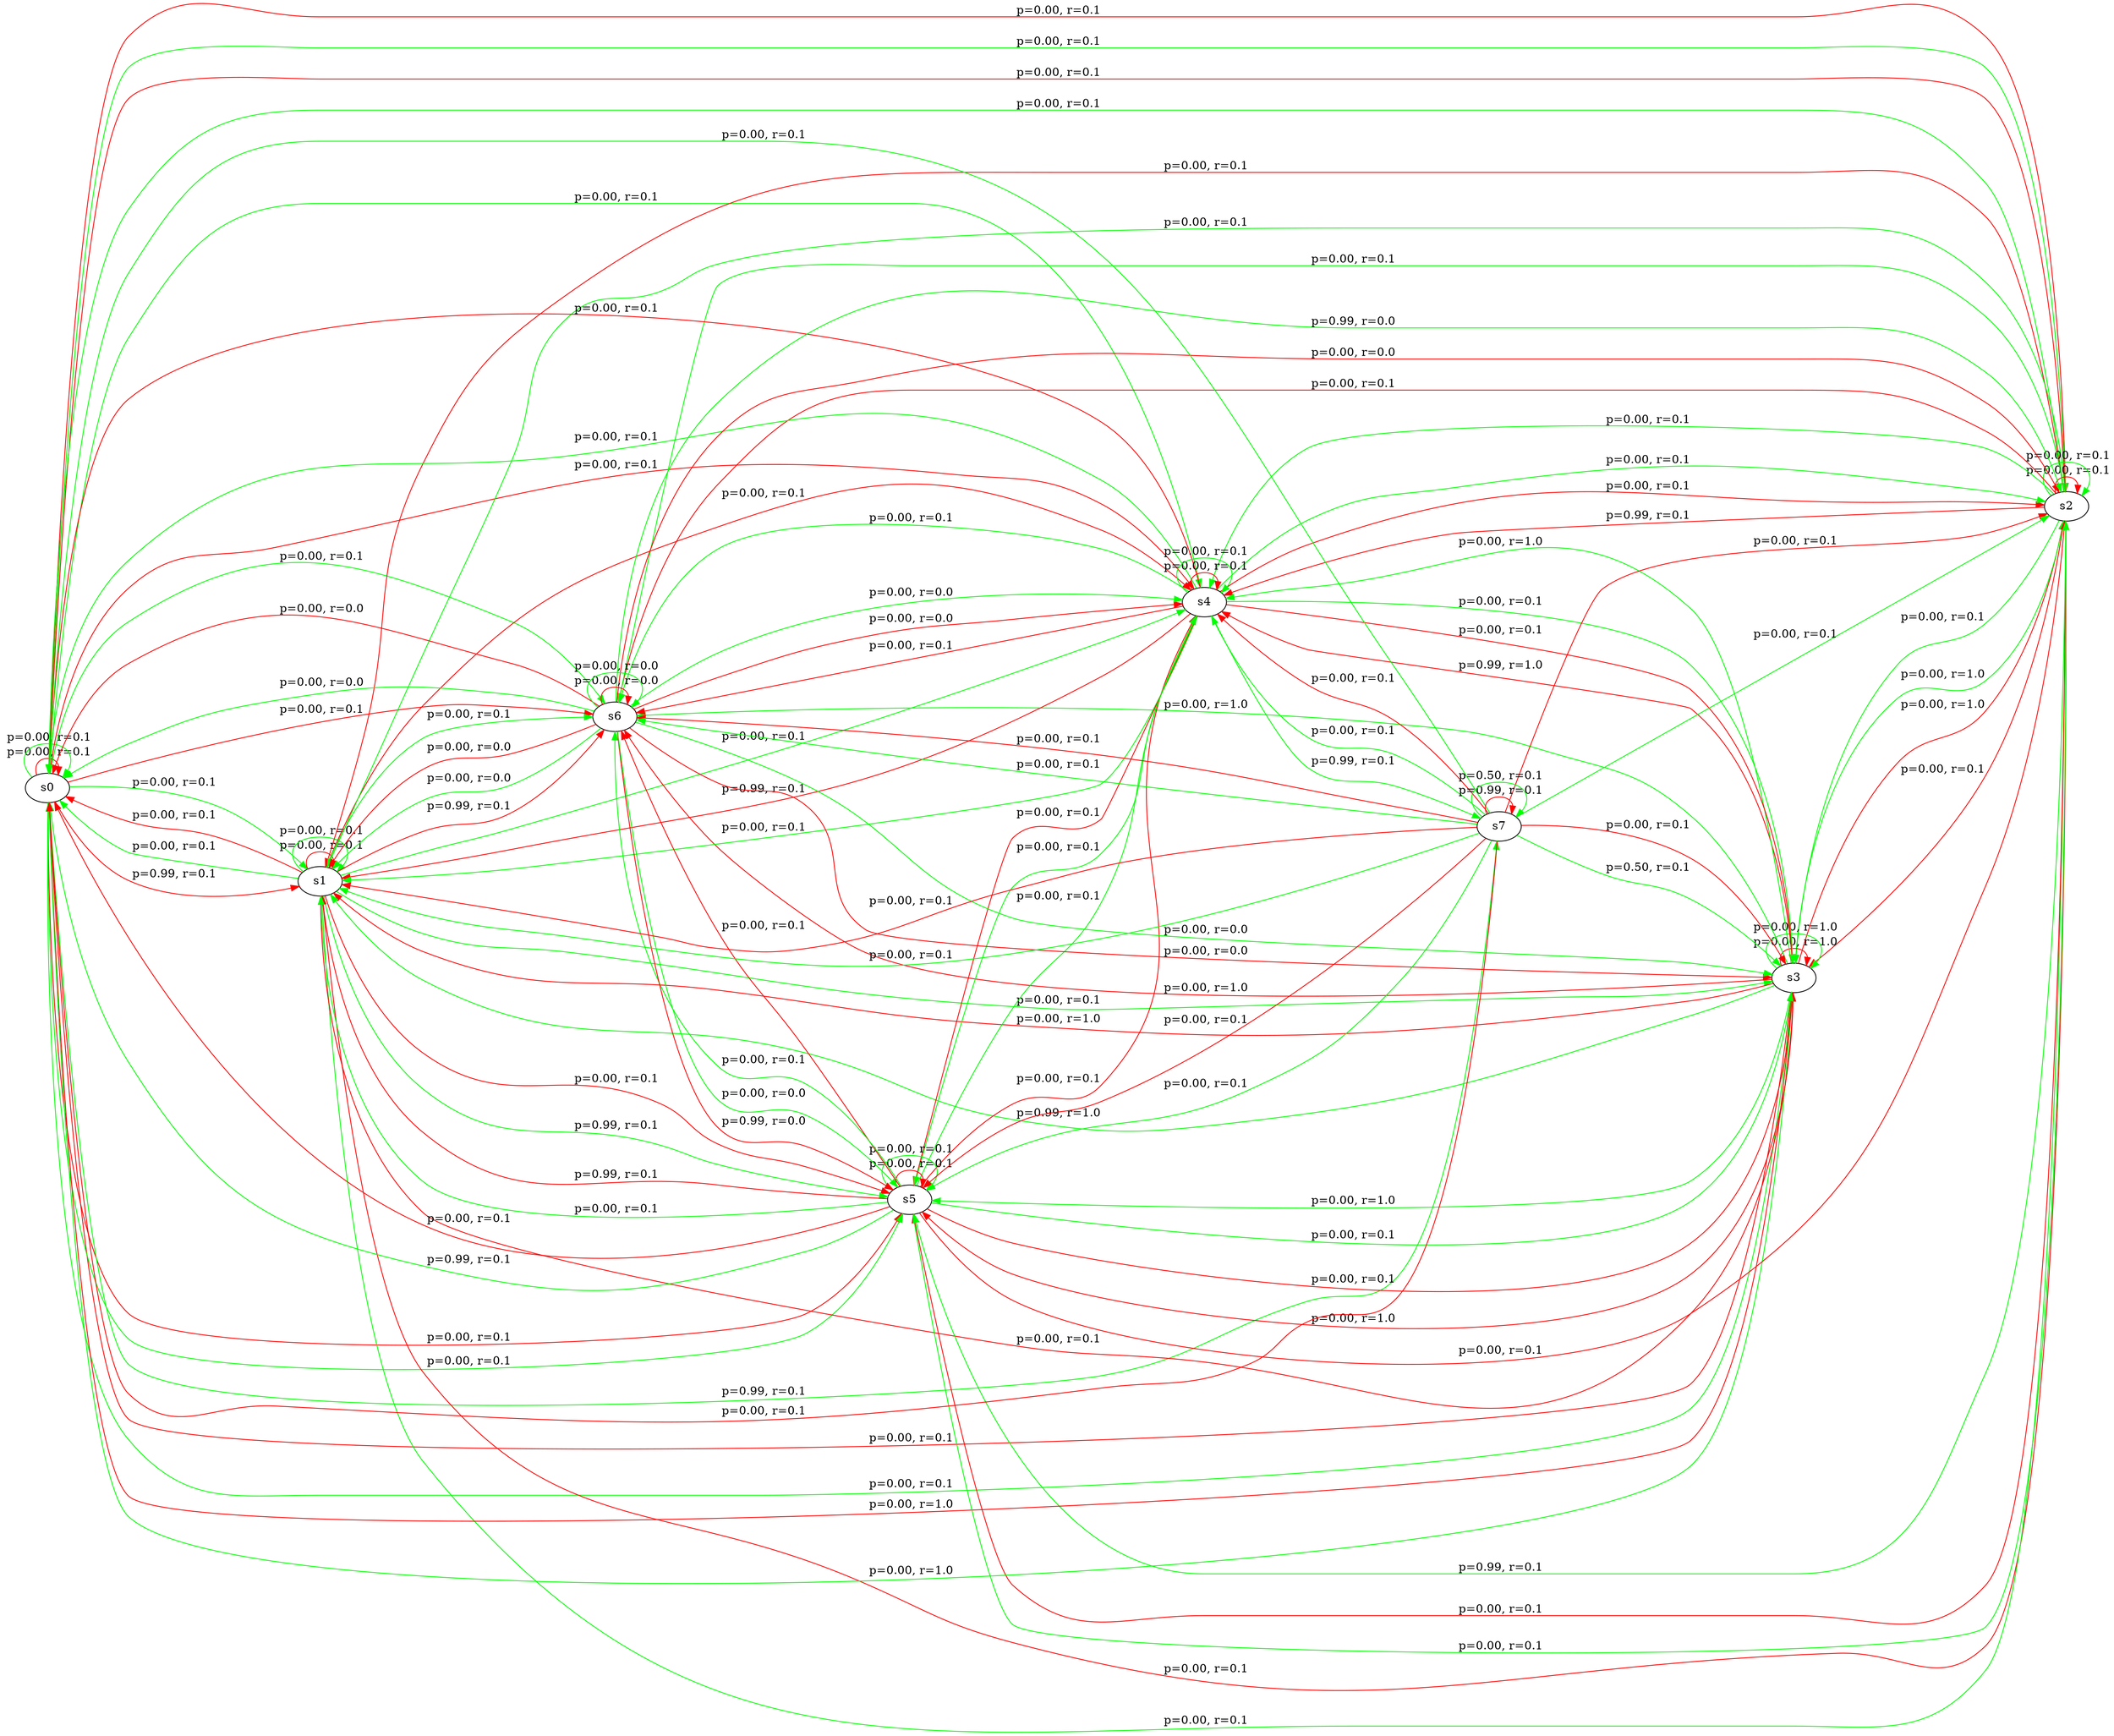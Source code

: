 digraph MDP {
ranksep=2; rankdir=LR; 
s0 -> s0 [label = " p=0.00, r=0.1", color=red];
s0 -> s1 [label = " p=0.99, r=0.1", color=red];
s0 -> s2 [label = " p=0.00, r=0.1", color=red];
s0 -> s3 [label = " p=0.00, r=0.1", color=red];
s0 -> s4 [label = " p=0.00, r=0.1", color=red];
s0 -> s5 [label = " p=0.00, r=0.1", color=red];
s0 -> s6 [label = " p=0.00, r=0.1", color=red];
s0 -> s0 [label = " p=0.00, r=0.1", color=green];
s0 -> s1 [label = " p=0.00, r=0.1", color=green];
s0 -> s2 [label = " p=0.00, r=0.1", color=green];
s0 -> s3 [label = " p=0.00, r=0.1", color=green];
s0 -> s4 [label = " p=0.00, r=0.1", color=green];
s0 -> s5 [label = " p=0.00, r=0.1", color=green];
s0 -> s6 [label = " p=0.00, r=0.1", color=green];
s0 -> s7 [label = " p=0.99, r=0.1", color=green];
s1 -> s0 [label = " p=0.00, r=0.1", color=red];
s1 -> s1 [label = " p=0.00, r=0.1", color=red];
s1 -> s2 [label = " p=0.00, r=0.1", color=red];
s1 -> s3 [label = " p=0.00, r=0.1", color=red];
s1 -> s4 [label = " p=0.00, r=0.1", color=red];
s1 -> s5 [label = " p=0.00, r=0.1", color=red];
s1 -> s6 [label = " p=0.99, r=0.1", color=red];
s1 -> s0 [label = " p=0.00, r=0.1", color=green];
s1 -> s1 [label = " p=0.00, r=0.1", color=green];
s1 -> s2 [label = " p=0.00, r=0.1", color=green];
s1 -> s3 [label = " p=0.00, r=0.1", color=green];
s1 -> s4 [label = " p=0.00, r=0.1", color=green];
s1 -> s5 [label = " p=0.99, r=0.1", color=green];
s1 -> s6 [label = " p=0.00, r=0.1", color=green];
s2 -> s0 [label = " p=0.00, r=0.1", color=red];
s2 -> s1 [label = " p=0.00, r=0.1", color=red];
s2 -> s2 [label = " p=0.00, r=0.1", color=red];
s2 -> s3 [label = " p=0.00, r=0.1", color=red];
s2 -> s4 [label = " p=0.99, r=0.1", color=red];
s2 -> s5 [label = " p=0.00, r=0.1", color=red];
s2 -> s6 [label = " p=0.00, r=0.1", color=red];
s2 -> s0 [label = " p=0.00, r=0.1", color=green];
s2 -> s1 [label = " p=0.00, r=0.1", color=green];
s2 -> s2 [label = " p=0.00, r=0.1", color=green];
s2 -> s3 [label = " p=0.00, r=0.1", color=green];
s2 -> s4 [label = " p=0.00, r=0.1", color=green];
s2 -> s5 [label = " p=0.99, r=0.1", color=green];
s2 -> s6 [label = " p=0.00, r=0.1", color=green];
s3 -> s0 [label = " p=0.00, r=1.0", color=red];
s3 -> s1 [label = " p=0.00, r=1.0", color=red];
s3 -> s2 [label = " p=0.00, r=1.0", color=red];
s3 -> s3 [label = " p=0.00, r=1.0", color=red];
s3 -> s4 [label = " p=0.99, r=1.0", color=red];
s3 -> s5 [label = " p=0.00, r=1.0", color=red];
s3 -> s6 [label = " p=0.00, r=1.0", color=red];
s3 -> s0 [label = " p=0.00, r=1.0", color=green];
s3 -> s1 [label = " p=0.99, r=1.0", color=green];
s3 -> s2 [label = " p=0.00, r=1.0", color=green];
s3 -> s3 [label = " p=0.00, r=1.0", color=green];
s3 -> s4 [label = " p=0.00, r=1.0", color=green];
s3 -> s5 [label = " p=0.00, r=1.0", color=green];
s3 -> s6 [label = " p=0.00, r=1.0", color=green];
s4 -> s0 [label = " p=0.00, r=0.1", color=red];
s4 -> s1 [label = " p=0.99, r=0.1", color=red];
s4 -> s2 [label = " p=0.00, r=0.1", color=red];
s4 -> s3 [label = " p=0.00, r=0.1", color=red];
s4 -> s4 [label = " p=0.00, r=0.1", color=red];
s4 -> s5 [label = " p=0.00, r=0.1", color=red];
s4 -> s6 [label = " p=0.00, r=0.1", color=red];
s4 -> s0 [label = " p=0.00, r=0.1", color=green];
s4 -> s1 [label = " p=0.00, r=0.1", color=green];
s4 -> s2 [label = " p=0.00, r=0.1", color=green];
s4 -> s3 [label = " p=0.00, r=0.1", color=green];
s4 -> s4 [label = " p=0.00, r=0.1", color=green];
s4 -> s5 [label = " p=0.00, r=0.1", color=green];
s4 -> s6 [label = " p=0.00, r=0.1", color=green];
s4 -> s7 [label = " p=0.99, r=0.1", color=green];
s5 -> s0 [label = " p=0.00, r=0.1", color=red];
s5 -> s1 [label = " p=0.99, r=0.1", color=red];
s5 -> s2 [label = " p=0.00, r=0.1", color=red];
s5 -> s3 [label = " p=0.00, r=0.1", color=red];
s5 -> s4 [label = " p=0.00, r=0.1", color=red];
s5 -> s5 [label = " p=0.00, r=0.1", color=red];
s5 -> s6 [label = " p=0.00, r=0.1", color=red];
s5 -> s0 [label = " p=0.99, r=0.1", color=green];
s5 -> s1 [label = " p=0.00, r=0.1", color=green];
s5 -> s2 [label = " p=0.00, r=0.1", color=green];
s5 -> s3 [label = " p=0.00, r=0.1", color=green];
s5 -> s4 [label = " p=0.00, r=0.1", color=green];
s5 -> s5 [label = " p=0.00, r=0.1", color=green];
s5 -> s6 [label = " p=0.00, r=0.1", color=green];
s6 -> s0 [label = " p=0.00, r=0.0", color=red];
s6 -> s1 [label = " p=0.00, r=0.0", color=red];
s6 -> s2 [label = " p=0.00, r=0.0", color=red];
s6 -> s3 [label = " p=0.00, r=0.0", color=red];
s6 -> s4 [label = " p=0.00, r=0.0", color=red];
s6 -> s5 [label = " p=0.99, r=0.0", color=red];
s6 -> s6 [label = " p=0.00, r=0.0", color=red];
s6 -> s0 [label = " p=0.00, r=0.0", color=green];
s6 -> s1 [label = " p=0.00, r=0.0", color=green];
s6 -> s2 [label = " p=0.99, r=0.0", color=green];
s6 -> s3 [label = " p=0.00, r=0.0", color=green];
s6 -> s4 [label = " p=0.00, r=0.0", color=green];
s6 -> s5 [label = " p=0.00, r=0.0", color=green];
s6 -> s6 [label = " p=0.00, r=0.0", color=green];
s7 -> s0 [label = " p=0.00, r=0.1", color=red];
s7 -> s1 [label = " p=0.00, r=0.1", color=red];
s7 -> s2 [label = " p=0.00, r=0.1", color=red];
s7 -> s3 [label = " p=0.00, r=0.1", color=red];
s7 -> s4 [label = " p=0.00, r=0.1", color=red];
s7 -> s5 [label = " p=0.00, r=0.1", color=red];
s7 -> s6 [label = " p=0.00, r=0.1", color=red];
s7 -> s7 [label = " p=0.99, r=0.1", color=red];
s7 -> s0 [label = " p=0.00, r=0.1", color=green];
s7 -> s1 [label = " p=0.00, r=0.1", color=green];
s7 -> s2 [label = " p=0.00, r=0.1", color=green];
s7 -> s3 [label = " p=0.50, r=0.1", color=green];
s7 -> s4 [label = " p=0.00, r=0.1", color=green];
s7 -> s5 [label = " p=0.00, r=0.1", color=green];
s7 -> s6 [label = " p=0.00, r=0.1", color=green];
s7 -> s7 [label = " p=0.50, r=0.1", color=green];
}

